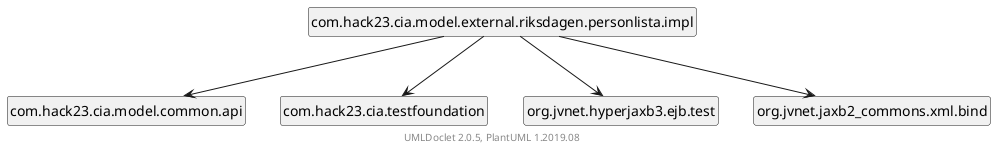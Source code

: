 @startuml
    set namespaceSeparator none
    hide circle
    hide empty fields
    hide empty methods

    com.hack23.cia.model.external.riksdagen.personlista.impl --> com.hack23.cia.model.common.api
    com.hack23.cia.model.external.riksdagen.personlista.impl --> com.hack23.cia.testfoundation
    com.hack23.cia.model.external.riksdagen.personlista.impl --> org.jvnet.hyperjaxb3.ejb.test
    com.hack23.cia.model.external.riksdagen.personlista.impl --> org.jvnet.jaxb2_commons.xml.bind

    ' Package links
    class "com.hack23.cia.model.external.riksdagen.personlista.impl" [[com/hack23/cia/model/external/riksdagen/personlista/impl/package-summary.html]] {
    }

    center footer UMLDoclet 2.0.5, PlantUML 1.2019.08
@enduml
